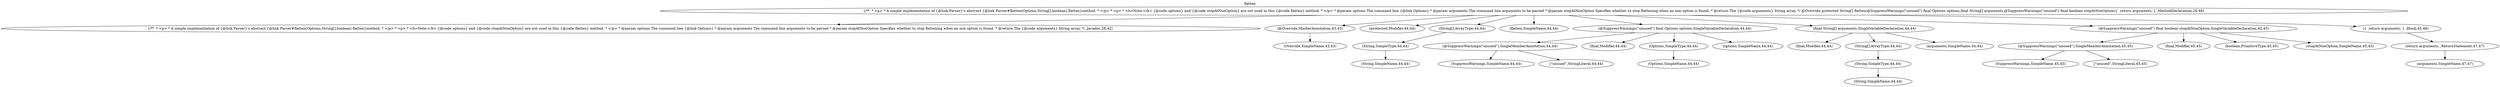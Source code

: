 digraph "DirectedGraph" {
graph [label = "flatten", labelloc=t, concentrate = true];
"928294079" [ label="(/**  * <p> * A simple implementation of {@link Parser}'s abstract {@link Parser#flatten(Options,String[],boolean) flatten}method. * </p> * <p> * <b>Note:</b> {@code options} and {@code stopAtNonOption} are not used in this {@code flatten} method. * </p> * @param options The command line {@link Options} * @param arguments The command line arguments to be parsed * @param stopAtNonOption Specifies whether to stop flattening when an non option is found. * @return The {@code arguments} String array. */ @Override protected String[] flatten(@SuppressWarnings(\"unused\") final Options options,final String[] arguments,@SuppressWarnings(\"unused\") final boolean stopAtNonOption){  return arguments; } ,MethodDeclaration,28,48)" type=31 startLineNumber=28 endLineNumber=48 ]
"1647809929" [ label="(/**  * <p> * A simple implementation of {@link Parser}'s abstract {@link Parser#flatten(Options,String[],boolean) flatten}method. * </p> * <p> * <b>Note:</b> {@code options} and {@code stopAtNonOption} are not used in this {@code flatten} method. * </p> * @param options The command line {@link Options} * @param arguments The command line arguments to be parsed * @param stopAtNonOption Specifies whether to stop flattening when an non option is found. * @return The {@code arguments} String array. */ ,Javadoc,28,42)" type=29 startLineNumber=28 endLineNumber=42 ]
"1258084361" [ label="(@Override,MarkerAnnotation,43,43)" type=78 startLineNumber=43 endLineNumber=43 ]
"391914049" [ label="(Override,SimpleName,43,43)" type=42 startLineNumber=43 endLineNumber=43 ]
"96406857" [ label="(protected,Modifier,44,44)" type=83 startLineNumber=44 endLineNumber=44 ]
"1534745514" [ label="(String[],ArrayType,44,44)" type=5 startLineNumber=44 endLineNumber=44 ]
"2003496028" [ label="(String,SimpleType,44,44)" type=43 startLineNumber=44 endLineNumber=44 ]
"30578394" [ label="(String,SimpleName,44,44)" type=42 startLineNumber=44 endLineNumber=44 ]
"2088371948" [ label="(flatten,SimpleName,44,44)" type=42 startLineNumber=44 endLineNumber=44 ]
"1976870338" [ label="(@SuppressWarnings(\"unused\") final Options options,SingleVariableDeclaration,44,44)" type=44 startLineNumber=44 endLineNumber=44 ]
"1434234664" [ label="(@SuppressWarnings(\"unused\"),SingleMemberAnnotation,44,44)" type=79 startLineNumber=44 endLineNumber=44 ]
"1083021083" [ label="(SuppressWarnings,SimpleName,44,44)" type=42 startLineNumber=44 endLineNumber=44 ]
"1819063424" [ label="(\"unused\",StringLiteral,44,44)" type=45 startLineNumber=44 endLineNumber=44 ]
"1011279482" [ label="(final,Modifier,44,44)" type=83 startLineNumber=44 endLineNumber=44 ]
"208866101" [ label="(Options,SimpleType,44,44)" type=43 startLineNumber=44 endLineNumber=44 ]
"543846639" [ label="(Options,SimpleName,44,44)" type=42 startLineNumber=44 endLineNumber=44 ]
"690686166" [ label="(options,SimpleName,44,44)" type=42 startLineNumber=44 endLineNumber=44 ]
"576020159" [ label="(final String[] arguments,SingleVariableDeclaration,44,44)" type=44 startLineNumber=44 endLineNumber=44 ]
"921420643" [ label="(final,Modifier,44,44)" type=83 startLineNumber=44 endLineNumber=44 ]
"1165303897" [ label="(String[],ArrayType,44,44)" type=5 startLineNumber=44 endLineNumber=44 ]
"887750041" [ label="(String,SimpleType,44,44)" type=43 startLineNumber=44 endLineNumber=44 ]
"1010953501" [ label="(String,SimpleName,44,44)" type=42 startLineNumber=44 endLineNumber=44 ]
"1423561005" [ label="(arguments,SimpleName,44,44)" type=42 startLineNumber=44 endLineNumber=44 ]
"943870983" [ label="(@SuppressWarnings(\"unused\") final boolean stopAtNonOption,SingleVariableDeclaration,45,45)" type=44 startLineNumber=45 endLineNumber=45 ]
"1136419747" [ label="(@SuppressWarnings(\"unused\"),SingleMemberAnnotation,45,45)" type=79 startLineNumber=45 endLineNumber=45 ]
"1881561036" [ label="(SuppressWarnings,SimpleName,45,45)" type=42 startLineNumber=45 endLineNumber=45 ]
"1785507932" [ label="(\"unused\",StringLiteral,45,45)" type=45 startLineNumber=45 endLineNumber=45 ]
"1084502906" [ label="(final,Modifier,45,45)" type=83 startLineNumber=45 endLineNumber=45 ]
"1613095350" [ label="(boolean,PrimitiveType,45,45)" type=39 startLineNumber=45 endLineNumber=45 ]
"587153993" [ label="(stopAtNonOption,SimpleName,45,45)" type=42 startLineNumber=45 endLineNumber=45 ]
"757004314" [ label="({  return arguments; } ,Block,45,48)" type=8 startLineNumber=45 endLineNumber=48 ]
"1279271200" [ label="(return arguments; ,ReturnStatement,47,47)" type=41 startLineNumber=47 endLineNumber=47 ]
"52908367" [ label="(arguments,SimpleName,47,47)" type=42 startLineNumber=47 endLineNumber=47 ]
"928294079" -> "1647809929"
"928294079" -> "1258084361"
"1258084361" -> "391914049"
"928294079" -> "96406857"
"928294079" -> "1534745514"
"1534745514" -> "2003496028"
"2003496028" -> "30578394"
"928294079" -> "2088371948"
"928294079" -> "1976870338"
"1976870338" -> "1434234664"
"1434234664" -> "1083021083"
"1434234664" -> "1819063424"
"1976870338" -> "1011279482"
"1976870338" -> "208866101"
"208866101" -> "543846639"
"1976870338" -> "690686166"
"928294079" -> "576020159"
"576020159" -> "921420643"
"576020159" -> "1165303897"
"1165303897" -> "887750041"
"887750041" -> "1010953501"
"576020159" -> "1423561005"
"928294079" -> "943870983"
"943870983" -> "1136419747"
"1136419747" -> "1881561036"
"1136419747" -> "1785507932"
"943870983" -> "1084502906"
"943870983" -> "1613095350"
"943870983" -> "587153993"
"928294079" -> "757004314"
"757004314" -> "1279271200"
"1279271200" -> "52908367"
}

